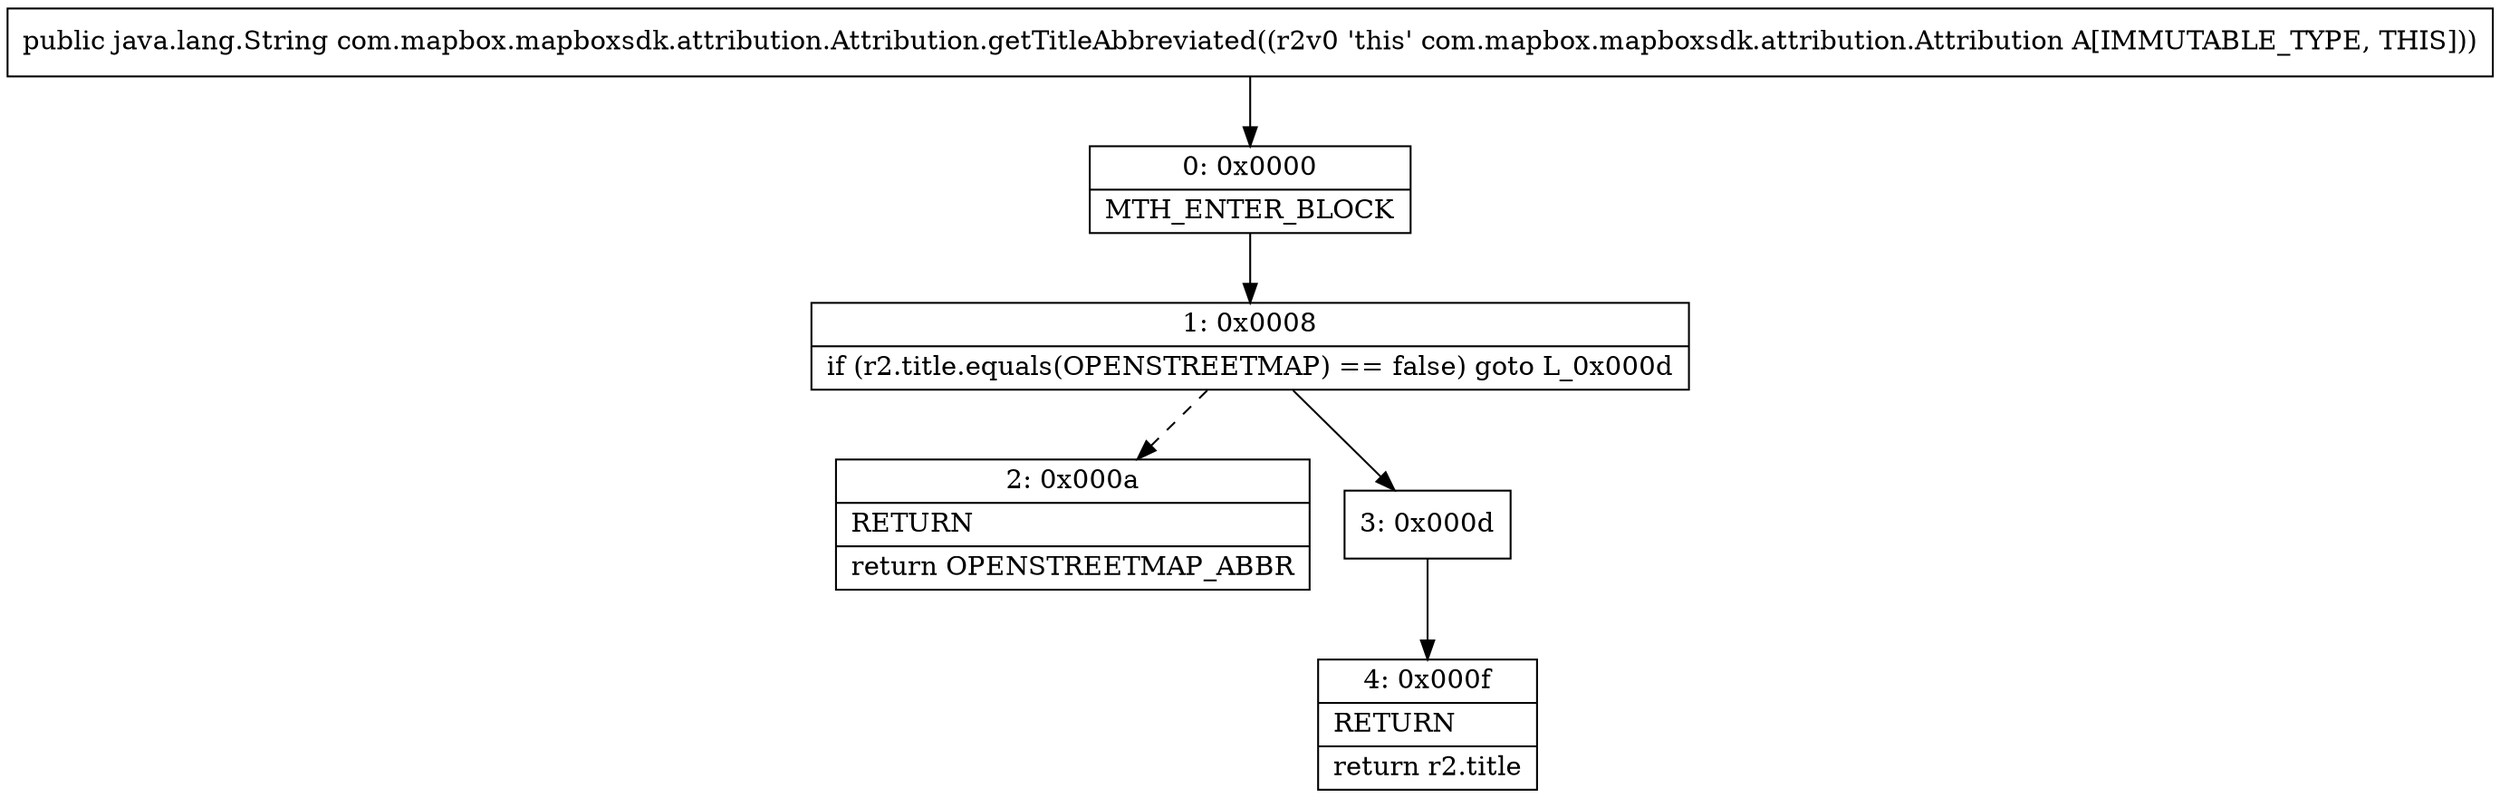 digraph "CFG forcom.mapbox.mapboxsdk.attribution.Attribution.getTitleAbbreviated()Ljava\/lang\/String;" {
Node_0 [shape=record,label="{0\:\ 0x0000|MTH_ENTER_BLOCK\l}"];
Node_1 [shape=record,label="{1\:\ 0x0008|if (r2.title.equals(OPENSTREETMAP) == false) goto L_0x000d\l}"];
Node_2 [shape=record,label="{2\:\ 0x000a|RETURN\l|return OPENSTREETMAP_ABBR\l}"];
Node_3 [shape=record,label="{3\:\ 0x000d}"];
Node_4 [shape=record,label="{4\:\ 0x000f|RETURN\l|return r2.title\l}"];
MethodNode[shape=record,label="{public java.lang.String com.mapbox.mapboxsdk.attribution.Attribution.getTitleAbbreviated((r2v0 'this' com.mapbox.mapboxsdk.attribution.Attribution A[IMMUTABLE_TYPE, THIS])) }"];
MethodNode -> Node_0;
Node_0 -> Node_1;
Node_1 -> Node_2[style=dashed];
Node_1 -> Node_3;
Node_3 -> Node_4;
}

